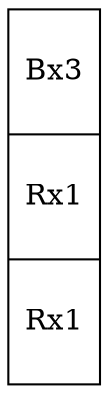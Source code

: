 digraph G{
rankdir = LR;
node [shape= record,width=.1,height=.1];
node0[label ="Bx3|Rx1|Rx1",height=2.5];}